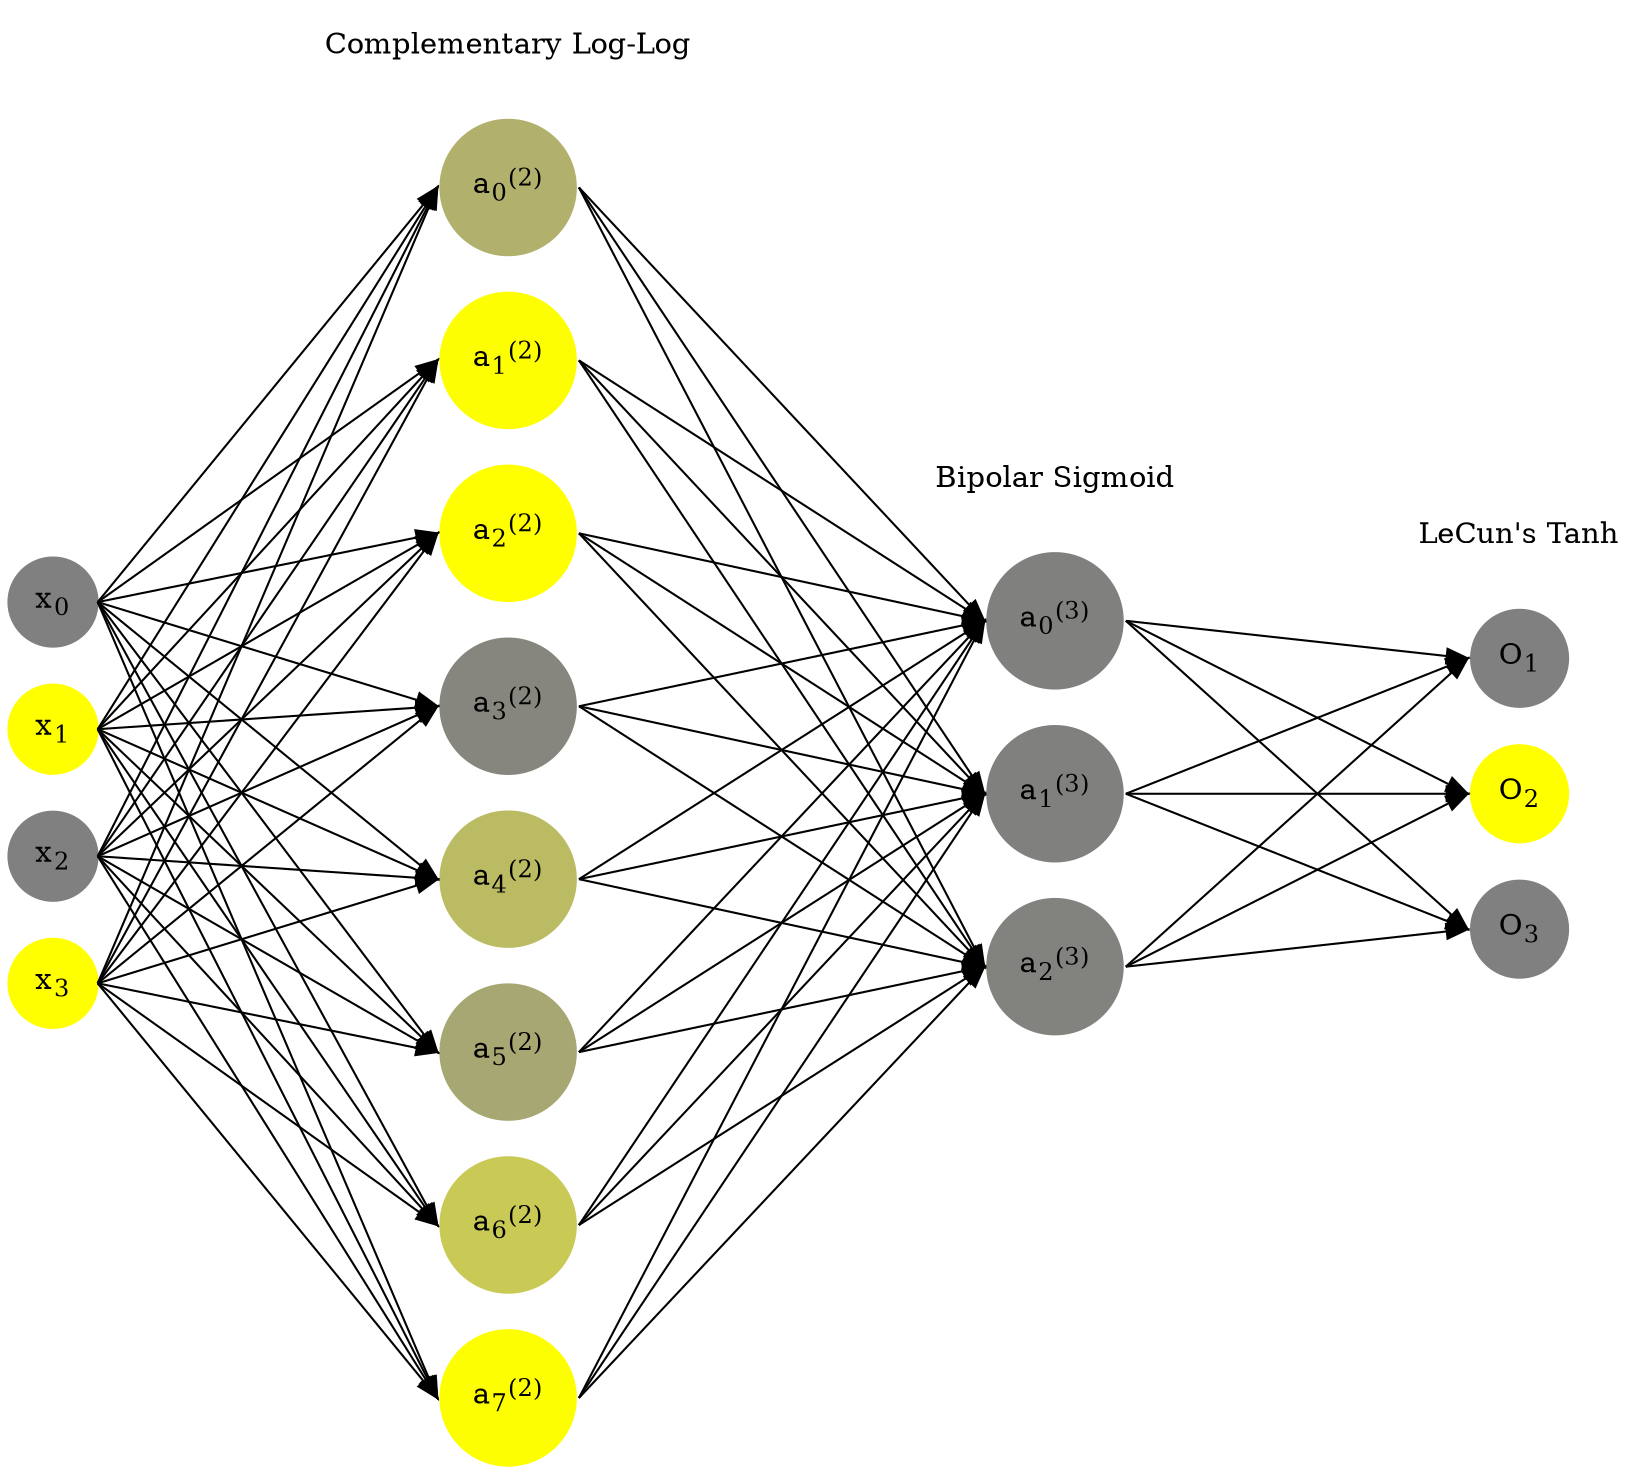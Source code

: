 digraph G {
	rankdir = LR;
	splines=false;
	edge[style=invis];
	ranksep= 1.4;
	{
	node [shape=circle, color="0.1667, 0.0, 0.5", style=filled, fillcolor="0.1667, 0.0, 0.5"];
	x0 [label=<x<sub>0</sub>>];
	}
	{
	node [shape=circle, color="0.1667, 1.0, 1.0", style=filled, fillcolor="0.1667, 1.0, 1.0"];
	x1 [label=<x<sub>1</sub>>];
	}
	{
	node [shape=circle, color="0.1667, 0.0, 0.5", style=filled, fillcolor="0.1667, 0.0, 0.5"];
	x2 [label=<x<sub>2</sub>>];
	}
	{
	node [shape=circle, color="0.1667, 1.0, 1.0", style=filled, fillcolor="0.1667, 1.0, 1.0"];
	x3 [label=<x<sub>3</sub>>];
	}
	{
	node [shape=circle, color="0.1667, 0.384821, 0.692411", style=filled, fillcolor="0.1667, 0.384821, 0.692411"];
	a02 [label=<a<sub>0</sub><sup>(2)</sup>>];
	}
	{
	node [shape=circle, color="0.1667, 0.987720, 0.993860", style=filled, fillcolor="0.1667, 0.987720, 0.993860"];
	a12 [label=<a<sub>1</sub><sup>(2)</sup>>];
	}
	{
	node [shape=circle, color="0.1667, 1.000000, 1.000000", style=filled, fillcolor="0.1667, 1.000000, 1.000000"];
	a22 [label=<a<sub>2</sub><sup>(2)</sup>>];
	}
	{
	node [shape=circle, color="0.1667, 0.052149, 0.526074", style=filled, fillcolor="0.1667, 0.052149, 0.526074"];
	a32 [label=<a<sub>3</sub><sup>(2)</sup>>];
	}
	{
	node [shape=circle, color="0.1667, 0.467971, 0.733985", style=filled, fillcolor="0.1667, 0.467971, 0.733985"];
	a42 [label=<a<sub>4</sub><sup>(2)</sup>>];
	}
	{
	node [shape=circle, color="0.1667, 0.308413, 0.654206", style=filled, fillcolor="0.1667, 0.308413, 0.654206"];
	a52 [label=<a<sub>5</sub><sup>(2)</sup>>];
	}
	{
	node [shape=circle, color="0.1667, 0.576915, 0.788458", style=filled, fillcolor="0.1667, 0.576915, 0.788458"];
	a62 [label=<a<sub>6</sub><sup>(2)</sup>>];
	}
	{
	node [shape=circle, color="0.1667, 0.990970, 0.995485", style=filled, fillcolor="0.1667, 0.990970, 0.995485"];
	a72 [label=<a<sub>7</sub><sup>(2)</sup>>];
	}
	{
	node [shape=circle, color="0.1667, 0.000810, 0.500405", style=filled, fillcolor="0.1667, 0.000810, 0.500405"];
	a03 [label=<a<sub>0</sub><sup>(3)</sup>>];
	}
	{
	node [shape=circle, color="0.1667, 0.007076, 0.503538", style=filled, fillcolor="0.1667, 0.007076, 0.503538"];
	a13 [label=<a<sub>1</sub><sup>(3)</sup>>];
	}
	{
	node [shape=circle, color="0.1667, 0.021066, 0.510533", style=filled, fillcolor="0.1667, 0.021066, 0.510533"];
	a23 [label=<a<sub>2</sub><sup>(3)</sup>>];
	}
	{
	node [shape=circle, color="0.1667, 0.0, 0.5", style=filled, fillcolor="0.1667, 0.0, 0.5"];
	O1 [label=<O<sub>1</sub>>];
	}
	{
	node [shape=circle, color="0.1667, 1.0, 1.0", style=filled, fillcolor="0.1667, 1.0, 1.0"];
	O2 [label=<O<sub>2</sub>>];
	}
	{
	node [shape=circle, color="0.1667, 0.0, 0.5", style=filled, fillcolor="0.1667, 0.0, 0.5"];
	O3 [label=<O<sub>3</sub>>];
	}
	{
	rank=same;
	x0->x1->x2->x3;
	}
	{
	rank=same;
	a02->a12->a22->a32->a42->a52->a62->a72;
	}
	{
	rank=same;
	a03->a13->a23;
	}
	{
	rank=same;
	O1->O2->O3;
	}
	l1 [shape=plaintext,label="Complementary Log-Log"];
	l1->a02;
	{rank=same; l1;a02};
	l2 [shape=plaintext,label="Bipolar Sigmoid"];
	l2->a03;
	{rank=same; l2;a03};
	l3 [shape=plaintext,label="LeCun's Tanh"];
	l3->O1;
	{rank=same; l3;O1};
edge[style=solid, tailport=e, headport=w];
	{x0;x1;x2;x3} -> {a02;a12;a22;a32;a42;a52;a62;a72};
	{a02;a12;a22;a32;a42;a52;a62;a72} -> {a03;a13;a23};
	{a03;a13;a23} -> {O1,O2,O3};
}